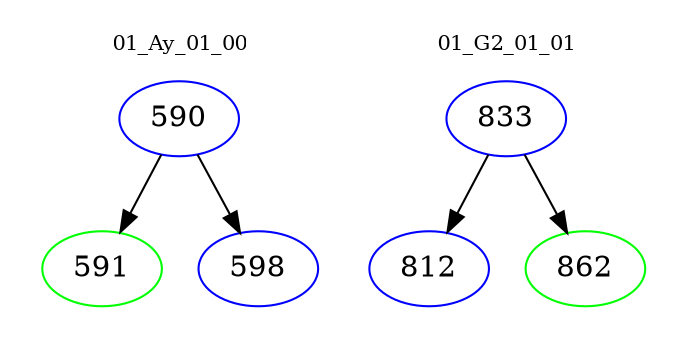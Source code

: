 digraph{
subgraph cluster_0 {
color = white
label = "01_Ay_01_00";
fontsize=10;
T0_590 [label="590", color="blue"]
T0_590 -> T0_591 [color="black"]
T0_591 [label="591", color="green"]
T0_590 -> T0_598 [color="black"]
T0_598 [label="598", color="blue"]
}
subgraph cluster_1 {
color = white
label = "01_G2_01_01";
fontsize=10;
T1_833 [label="833", color="blue"]
T1_833 -> T1_812 [color="black"]
T1_812 [label="812", color="blue"]
T1_833 -> T1_862 [color="black"]
T1_862 [label="862", color="green"]
}
}
